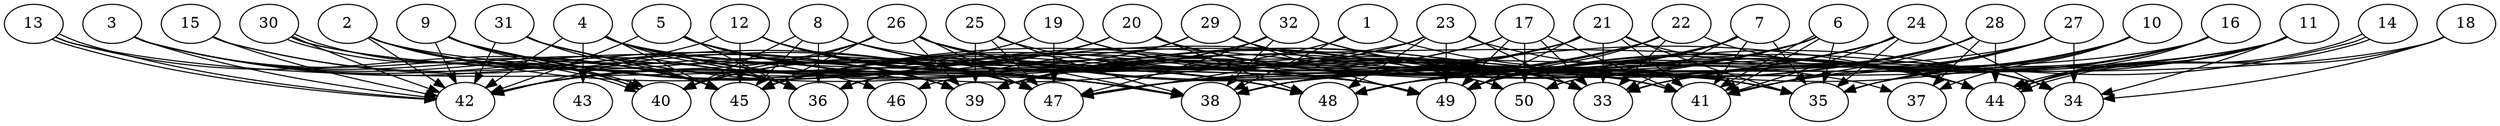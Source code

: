 // DAG automatically generated by daggen at Thu Oct  3 14:07:57 2019
// ./daggen --dot -n 50 --ccr 0.5 --fat 0.9 --regular 0.9 --density 0.5 --mindata 5242880 --maxdata 52428800 
digraph G {
  1 [size="40374272", alpha="0.05", expect_size="20187136"] 
  1 -> 38 [size ="20187136"]
  1 -> 44 [size ="20187136"]
  1 -> 45 [size ="20187136"]
  2 [size="94920704", alpha="0.19", expect_size="47460352"] 
  2 -> 38 [size ="47460352"]
  2 -> 39 [size ="47460352"]
  2 -> 40 [size ="47460352"]
  2 -> 42 [size ="47460352"]
  2 -> 47 [size ="47460352"]
  2 -> 49 [size ="47460352"]
  3 [size="75110400", alpha="0.09", expect_size="37555200"] 
  3 -> 36 [size ="37555200"]
  3 -> 39 [size ="37555200"]
  3 -> 42 [size ="37555200"]
  3 -> 45 [size ="37555200"]
  3 -> 46 [size ="37555200"]
  3 -> 47 [size ="37555200"]
  4 [size="52996096", alpha="0.10", expect_size="26498048"] 
  4 -> 33 [size ="26498048"]
  4 -> 36 [size ="26498048"]
  4 -> 39 [size ="26498048"]
  4 -> 41 [size ="26498048"]
  4 -> 42 [size ="26498048"]
  4 -> 43 [size ="26498048"]
  4 -> 45 [size ="26498048"]
  4 -> 47 [size ="26498048"]
  4 -> 49 [size ="26498048"]
  5 [size="43626496", alpha="0.11", expect_size="21813248"] 
  5 -> 36 [size ="21813248"]
  5 -> 38 [size ="21813248"]
  5 -> 39 [size ="21813248"]
  5 -> 41 [size ="21813248"]
  5 -> 42 [size ="21813248"]
  5 -> 47 [size ="21813248"]
  5 -> 48 [size ="21813248"]
  6 [size="82223104", alpha="0.16", expect_size="41111552"] 
  6 -> 35 [size ="41111552"]
  6 -> 36 [size ="41111552"]
  6 -> 41 [size ="41111552"]
  6 -> 41 [size ="41111552"]
  6 -> 47 [size ="41111552"]
  6 -> 48 [size ="41111552"]
  6 -> 49 [size ="41111552"]
  7 [size="101449728", alpha="0.00", expect_size="50724864"] 
  7 -> 33 [size ="50724864"]
  7 -> 35 [size ="50724864"]
  7 -> 38 [size ="50724864"]
  7 -> 41 [size ="50724864"]
  7 -> 45 [size ="50724864"]
  7 -> 48 [size ="50724864"]
  7 -> 49 [size ="50724864"]
  8 [size="85155840", alpha="0.01", expect_size="42577920"] 
  8 -> 35 [size ="42577920"]
  8 -> 36 [size ="42577920"]
  8 -> 40 [size ="42577920"]
  8 -> 45 [size ="42577920"]
  8 -> 48 [size ="42577920"]
  8 -> 49 [size ="42577920"]
  9 [size="87097344", alpha="0.08", expect_size="43548672"] 
  9 -> 36 [size ="43548672"]
  9 -> 38 [size ="43548672"]
  9 -> 40 [size ="43548672"]
  9 -> 42 [size ="43548672"]
  9 -> 45 [size ="43548672"]
  9 -> 48 [size ="43548672"]
  9 -> 50 [size ="43548672"]
  10 [size="52459520", alpha="0.17", expect_size="26229760"] 
  10 -> 33 [size ="26229760"]
  10 -> 35 [size ="26229760"]
  10 -> 37 [size ="26229760"]
  10 -> 38 [size ="26229760"]
  10 -> 49 [size ="26229760"]
  10 -> 50 [size ="26229760"]
  11 [size="95770624", alpha="0.09", expect_size="47885312"] 
  11 -> 34 [size ="47885312"]
  11 -> 35 [size ="47885312"]
  11 -> 38 [size ="47885312"]
  11 -> 44 [size ="47885312"]
  11 -> 47 [size ="47885312"]
  11 -> 50 [size ="47885312"]
  12 [size="23756800", alpha="0.06", expect_size="11878400"] 
  12 -> 38 [size ="11878400"]
  12 -> 42 [size ="11878400"]
  12 -> 45 [size ="11878400"]
  12 -> 47 [size ="11878400"]
  12 -> 48 [size ="11878400"]
  12 -> 50 [size ="11878400"]
  13 [size="17119232", alpha="0.03", expect_size="8559616"] 
  13 -> 42 [size ="8559616"]
  13 -> 42 [size ="8559616"]
  13 -> 44 [size ="8559616"]
  13 -> 45 [size ="8559616"]
  14 [size="59668480", alpha="0.16", expect_size="29834240"] 
  14 -> 33 [size ="29834240"]
  14 -> 44 [size ="29834240"]
  14 -> 44 [size ="29834240"]
  15 [size="10606592", alpha="0.10", expect_size="5303296"] 
  15 -> 39 [size ="5303296"]
  15 -> 42 [size ="5303296"]
  15 -> 47 [size ="5303296"]
  16 [size="62015488", alpha="0.13", expect_size="31007744"] 
  16 -> 35 [size ="31007744"]
  16 -> 39 [size ="31007744"]
  16 -> 41 [size ="31007744"]
  16 -> 44 [size ="31007744"]
  16 -> 49 [size ="31007744"]
  17 [size="44161024", alpha="0.14", expect_size="22080512"] 
  17 -> 33 [size ="22080512"]
  17 -> 39 [size ="22080512"]
  17 -> 41 [size ="22080512"]
  17 -> 45 [size ="22080512"]
  17 -> 49 [size ="22080512"]
  17 -> 50 [size ="22080512"]
  18 [size="45785088", alpha="0.18", expect_size="22892544"] 
  18 -> 34 [size ="22892544"]
  18 -> 44 [size ="22892544"]
  18 -> 48 [size ="22892544"]
  19 [size="49573888", alpha="0.05", expect_size="24786944"] 
  19 -> 33 [size ="24786944"]
  19 -> 41 [size ="24786944"]
  19 -> 42 [size ="24786944"]
  19 -> 47 [size ="24786944"]
  20 [size="85620736", alpha="0.16", expect_size="42810368"] 
  20 -> 33 [size ="42810368"]
  20 -> 34 [size ="42810368"]
  20 -> 40 [size ="42810368"]
  20 -> 41 [size ="42810368"]
  20 -> 42 [size ="42810368"]
  20 -> 45 [size ="42810368"]
  20 -> 48 [size ="42810368"]
  21 [size="73101312", alpha="0.14", expect_size="36550656"] 
  21 -> 33 [size ="36550656"]
  21 -> 34 [size ="36550656"]
  21 -> 35 [size ="36550656"]
  21 -> 36 [size ="36550656"]
  21 -> 39 [size ="36550656"]
  21 -> 41 [size ="36550656"]
  21 -> 45 [size ="36550656"]
  21 -> 47 [size ="36550656"]
  21 -> 49 [size ="36550656"]
  22 [size="23080960", alpha="0.10", expect_size="11540480"] 
  22 -> 33 [size ="11540480"]
  22 -> 36 [size ="11540480"]
  22 -> 38 [size ="11540480"]
  22 -> 44 [size ="11540480"]
  22 -> 47 [size ="11540480"]
  22 -> 49 [size ="11540480"]
  23 [size="52817920", alpha="0.19", expect_size="26408960"] 
  23 -> 33 [size ="26408960"]
  23 -> 39 [size ="26408960"]
  23 -> 44 [size ="26408960"]
  23 -> 45 [size ="26408960"]
  23 -> 47 [size ="26408960"]
  23 -> 48 [size ="26408960"]
  23 -> 49 [size ="26408960"]
  24 [size="67768320", alpha="0.18", expect_size="33884160"] 
  24 -> 34 [size ="33884160"]
  24 -> 35 [size ="33884160"]
  24 -> 38 [size ="33884160"]
  24 -> 39 [size ="33884160"]
  24 -> 41 [size ="33884160"]
  24 -> 46 [size ="33884160"]
  24 -> 49 [size ="33884160"]
  25 [size="50923520", alpha="0.03", expect_size="25461760"] 
  25 -> 33 [size ="25461760"]
  25 -> 38 [size ="25461760"]
  25 -> 39 [size ="25461760"]
  25 -> 47 [size ="25461760"]
  26 [size="98084864", alpha="0.04", expect_size="49042432"] 
  26 -> 33 [size ="49042432"]
  26 -> 35 [size ="49042432"]
  26 -> 38 [size ="49042432"]
  26 -> 39 [size ="49042432"]
  26 -> 40 [size ="49042432"]
  26 -> 42 [size ="49042432"]
  26 -> 44 [size ="49042432"]
  26 -> 45 [size ="49042432"]
  26 -> 47 [size ="49042432"]
  27 [size="67035136", alpha="0.04", expect_size="33517568"] 
  27 -> 33 [size ="33517568"]
  27 -> 34 [size ="33517568"]
  27 -> 41 [size ="33517568"]
  27 -> 47 [size ="33517568"]
  27 -> 48 [size ="33517568"]
  28 [size="40148992", alpha="0.19", expect_size="20074496"] 
  28 -> 33 [size ="20074496"]
  28 -> 37 [size ="20074496"]
  28 -> 38 [size ="20074496"]
  28 -> 39 [size ="20074496"]
  28 -> 41 [size ="20074496"]
  28 -> 44 [size ="20074496"]
  28 -> 49 [size ="20074496"]
  29 [size="30720000", alpha="0.11", expect_size="15360000"] 
  29 -> 33 [size ="15360000"]
  29 -> 36 [size ="15360000"]
  29 -> 40 [size ="15360000"]
  29 -> 41 [size ="15360000"]
  29 -> 49 [size ="15360000"]
  30 [size="54452224", alpha="0.12", expect_size="27226112"] 
  30 -> 38 [size ="27226112"]
  30 -> 40 [size ="27226112"]
  30 -> 40 [size ="27226112"]
  30 -> 42 [size ="27226112"]
  30 -> 49 [size ="27226112"]
  31 [size="37834752", alpha="0.11", expect_size="18917376"] 
  31 -> 38 [size ="18917376"]
  31 -> 39 [size ="18917376"]
  31 -> 42 [size ="18917376"]
  31 -> 45 [size ="18917376"]
  31 -> 49 [size ="18917376"]
  32 [size="10756096", alpha="0.13", expect_size="5378048"] 
  32 -> 35 [size ="5378048"]
  32 -> 37 [size ="5378048"]
  32 -> 38 [size ="5378048"]
  32 -> 40 [size ="5378048"]
  32 -> 45 [size ="5378048"]
  32 -> 47 [size ="5378048"]
  33 [size="57657344", alpha="0.16", expect_size="28828672"] 
  34 [size="54417408", alpha="0.09", expect_size="27208704"] 
  35 [size="43548672", alpha="0.03", expect_size="21774336"] 
  36 [size="58193920", alpha="0.08", expect_size="29096960"] 
  37 [size="75716608", alpha="0.19", expect_size="37858304"] 
  38 [size="92712960", alpha="0.18", expect_size="46356480"] 
  39 [size="89479168", alpha="0.06", expect_size="44739584"] 
  40 [size="48259072", alpha="0.09", expect_size="24129536"] 
  41 [size="11022336", alpha="0.06", expect_size="5511168"] 
  42 [size="63057920", alpha="0.05", expect_size="31528960"] 
  43 [size="28895232", alpha="0.13", expect_size="14447616"] 
  44 [size="103909376", alpha="0.14", expect_size="51954688"] 
  45 [size="54171648", alpha="0.03", expect_size="27085824"] 
  46 [size="68542464", alpha="0.10", expect_size="34271232"] 
  47 [size="104181760", alpha="0.10", expect_size="52090880"] 
  48 [size="100395008", alpha="0.15", expect_size="50197504"] 
  49 [size="92481536", alpha="0.05", expect_size="46240768"] 
  50 [size="25161728", alpha="0.05", expect_size="12580864"] 
}
